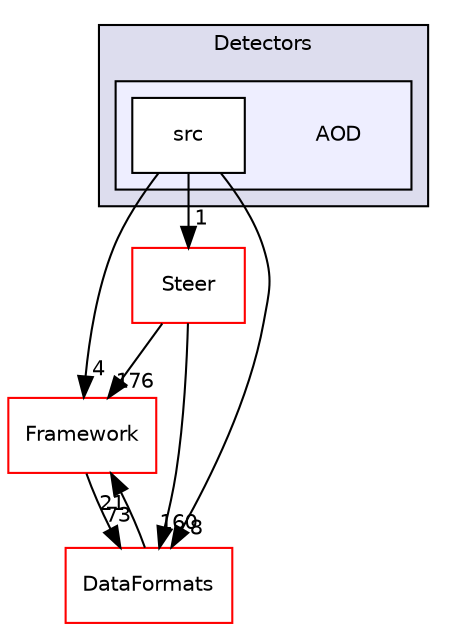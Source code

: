 digraph "/home/travis/build/AliceO2Group/AliceO2/Detectors/AOD" {
  bgcolor=transparent;
  compound=true
  node [ fontsize="10", fontname="Helvetica"];
  edge [ labelfontsize="10", labelfontname="Helvetica"];
  subgraph clusterdir_051dca18e802f8e9474f2e30d29c04e0 {
    graph [ bgcolor="#ddddee", pencolor="black", label="Detectors" fontname="Helvetica", fontsize="10", URL="dir_051dca18e802f8e9474f2e30d29c04e0.html"]
  subgraph clusterdir_4bc9293565017e583d6e787c95b29081 {
    graph [ bgcolor="#eeeeff", pencolor="black", label="" URL="dir_4bc9293565017e583d6e787c95b29081.html"];
    dir_4bc9293565017e583d6e787c95b29081 [shape=plaintext label="AOD"];
    dir_987b5f226d08c625380477afd193b36d [shape=box label="src" color="black" fillcolor="white" style="filled" URL="dir_987b5f226d08c625380477afd193b36d.html"];
  }
  }
  dir_40b4a122691869ee86baf7f2711ed718 [shape=box label="Steer" color="red" URL="dir_40b4a122691869ee86baf7f2711ed718.html"];
  dir_bcbb2cf9a3d3d83e5515c82071a07177 [shape=box label="Framework" color="red" URL="dir_bcbb2cf9a3d3d83e5515c82071a07177.html"];
  dir_2171f7ec022c5423887b07c69b2f5b48 [shape=box label="DataFormats" color="red" URL="dir_2171f7ec022c5423887b07c69b2f5b48.html"];
  dir_40b4a122691869ee86baf7f2711ed718->dir_bcbb2cf9a3d3d83e5515c82071a07177 [headlabel="176", labeldistance=1.5 headhref="dir_000493_000061.html"];
  dir_40b4a122691869ee86baf7f2711ed718->dir_2171f7ec022c5423887b07c69b2f5b48 [headlabel="160", labeldistance=1.5 headhref="dir_000493_000088.html"];
  dir_987b5f226d08c625380477afd193b36d->dir_40b4a122691869ee86baf7f2711ed718 [headlabel="1", labeldistance=1.5 headhref="dir_000284_000493.html"];
  dir_987b5f226d08c625380477afd193b36d->dir_bcbb2cf9a3d3d83e5515c82071a07177 [headlabel="4", labeldistance=1.5 headhref="dir_000284_000061.html"];
  dir_987b5f226d08c625380477afd193b36d->dir_2171f7ec022c5423887b07c69b2f5b48 [headlabel="8", labeldistance=1.5 headhref="dir_000284_000088.html"];
  dir_bcbb2cf9a3d3d83e5515c82071a07177->dir_2171f7ec022c5423887b07c69b2f5b48 [headlabel="73", labeldistance=1.5 headhref="dir_000061_000088.html"];
  dir_2171f7ec022c5423887b07c69b2f5b48->dir_bcbb2cf9a3d3d83e5515c82071a07177 [headlabel="21", labeldistance=1.5 headhref="dir_000088_000061.html"];
}
